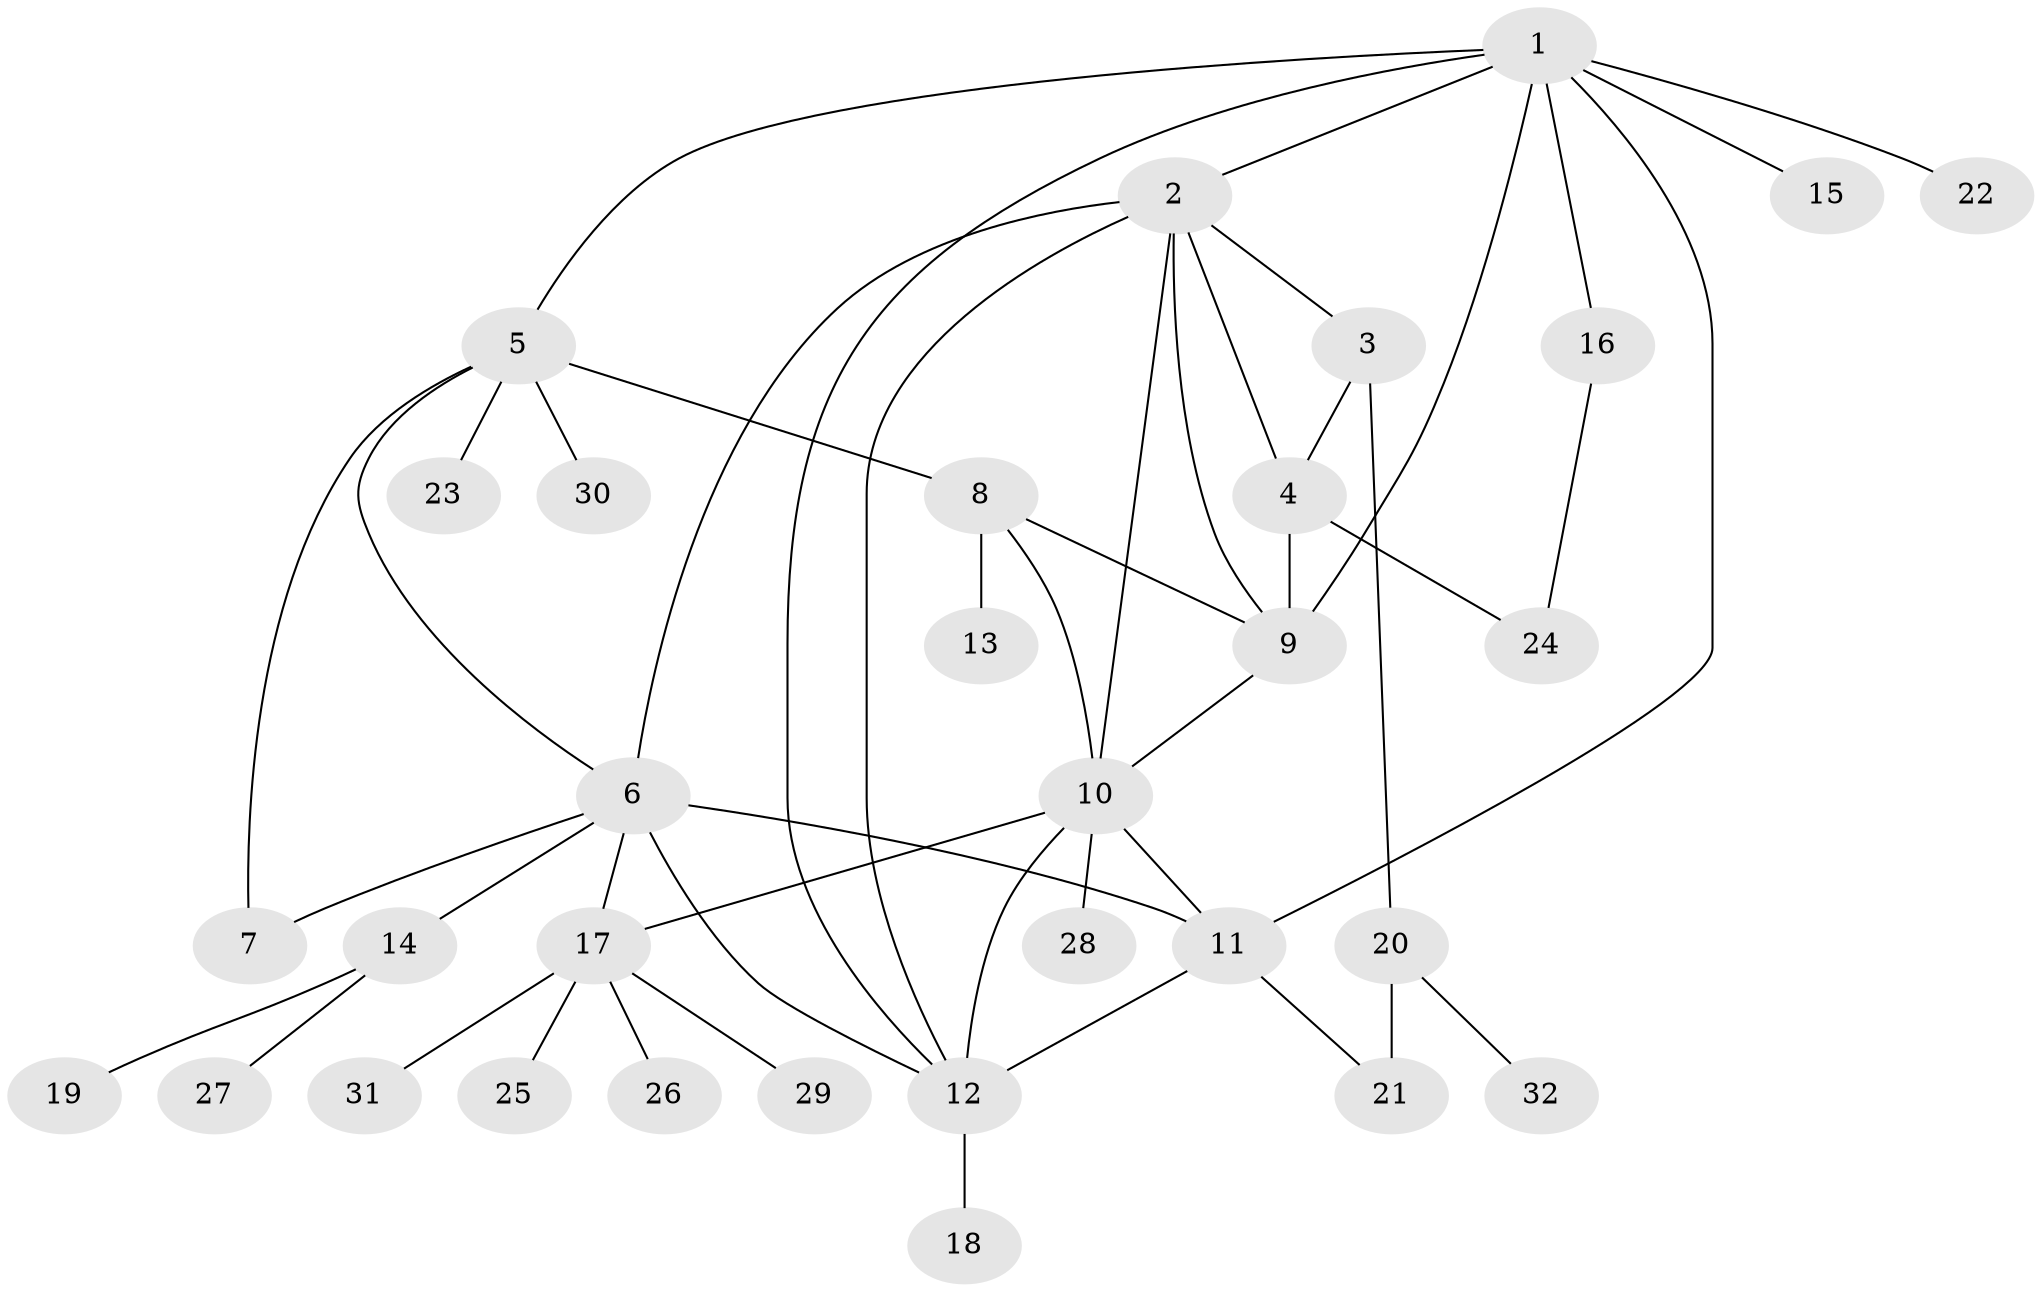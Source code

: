 // original degree distribution, {5: 0.05, 4: 0.06666666666666667, 3: 0.06666666666666667, 7: 0.08333333333333333, 6: 0.05, 8: 0.016666666666666666, 1: 0.4666666666666667, 2: 0.2}
// Generated by graph-tools (version 1.1) at 2025/37/03/09/25 02:37:42]
// undirected, 32 vertices, 48 edges
graph export_dot {
graph [start="1"]
  node [color=gray90,style=filled];
  1;
  2;
  3;
  4;
  5;
  6;
  7;
  8;
  9;
  10;
  11;
  12;
  13;
  14;
  15;
  16;
  17;
  18;
  19;
  20;
  21;
  22;
  23;
  24;
  25;
  26;
  27;
  28;
  29;
  30;
  31;
  32;
  1 -- 2 [weight=1.0];
  1 -- 5 [weight=1.0];
  1 -- 9 [weight=1.0];
  1 -- 11 [weight=1.0];
  1 -- 12 [weight=1.0];
  1 -- 15 [weight=1.0];
  1 -- 16 [weight=1.0];
  1 -- 22 [weight=1.0];
  2 -- 3 [weight=1.0];
  2 -- 4 [weight=1.0];
  2 -- 6 [weight=1.0];
  2 -- 9 [weight=1.0];
  2 -- 10 [weight=1.0];
  2 -- 12 [weight=1.0];
  3 -- 4 [weight=3.0];
  3 -- 20 [weight=1.0];
  4 -- 9 [weight=1.0];
  4 -- 24 [weight=1.0];
  5 -- 6 [weight=1.0];
  5 -- 7 [weight=1.0];
  5 -- 8 [weight=1.0];
  5 -- 23 [weight=1.0];
  5 -- 30 [weight=1.0];
  6 -- 7 [weight=1.0];
  6 -- 11 [weight=2.0];
  6 -- 12 [weight=1.0];
  6 -- 14 [weight=1.0];
  6 -- 17 [weight=1.0];
  8 -- 9 [weight=1.0];
  8 -- 10 [weight=1.0];
  8 -- 13 [weight=1.0];
  9 -- 10 [weight=1.0];
  10 -- 11 [weight=1.0];
  10 -- 12 [weight=1.0];
  10 -- 17 [weight=1.0];
  10 -- 28 [weight=1.0];
  11 -- 12 [weight=1.0];
  11 -- 21 [weight=1.0];
  12 -- 18 [weight=1.0];
  14 -- 19 [weight=1.0];
  14 -- 27 [weight=1.0];
  16 -- 24 [weight=1.0];
  17 -- 25 [weight=1.0];
  17 -- 26 [weight=1.0];
  17 -- 29 [weight=1.0];
  17 -- 31 [weight=1.0];
  20 -- 21 [weight=3.0];
  20 -- 32 [weight=1.0];
}
